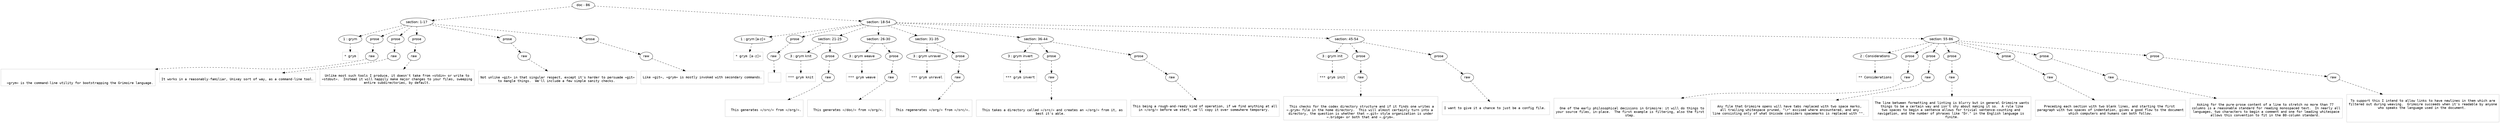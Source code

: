 digraph hierarchy {

node [fontname=Helvetica]
edge [style=dashed]

doc_0 [label="doc - 86"]


doc_0 -> { section_1 section_2}
{rank=same; section_1 section_2}

section_1 [label="section: 1-17"]

section_2 [label="section: 18-54"]


section_1 -> { header_3 prose_4 prose_5 prose_6 prose_7 prose_8}
{rank=same; header_3 prose_4 prose_5 prose_6 prose_7 prose_8}

header_3 [label="1 : grym"]

prose_4 [label="prose"]

prose_5 [label="prose"]

prose_6 [label="prose"]

prose_7 [label="prose"]

prose_8 [label="prose"]


header_3 -> leaf_9
leaf_9  [color=Gray,shape=rectangle,fontname=Inconsolata,label="* grym"]
prose_4 -> { raw_10}
{rank=same; raw_10}

raw_10 [label="raw"]


raw_10 -> leaf_11
leaf_11  [color=Gray,shape=rectangle,fontname=Inconsolata,label="


  =grym= is the command-line utility for bootstrapping the Grimoire language.
"]
prose_5 -> { raw_12}
{rank=same; raw_12}

raw_12 [label="raw"]


raw_12 -> leaf_13
leaf_13  [color=Gray,shape=rectangle,fontname=Inconsolata,label="
It works in a reasonably-familiar, Unixey sort of way, as a command-line tool.
"]
prose_6 -> { raw_14}
{rank=same; raw_14}

raw_14 [label="raw"]


raw_14 -> leaf_15
leaf_15  [color=Gray,shape=rectangle,fontname=Inconsolata,label="
Unlike most such tools I produce, it doesn't take from =stdin= or write to
=stdout=.  Instead it will happily make major changes to your files, sweeping
entire subdirectories, by default.
"]
prose_7 -> { raw_16}
{rank=same; raw_16}

raw_16 [label="raw"]


raw_16 -> leaf_17
leaf_17  [color=Gray,shape=rectangle,fontname=Inconsolata,label="
Not unlike =git= in that singular respect, except it's harder to persuade =git=
to mangle things.  We'll include a few simple sanity checks. 
"]
prose_8 -> { raw_18}
{rank=same; raw_18}

raw_18 [label="raw"]


raw_18 -> leaf_19
leaf_19  [color=Gray,shape=rectangle,fontname=Inconsolata,label="
Like =git=, =grym= is mostly invoked with secondary commands.

"]
section_2 -> { header_20 prose_21 section_22 section_23 section_24 section_25 section_26 section_27}
{rank=same; header_20 prose_21 section_22 section_23 section_24 section_25 section_26 section_27}

header_20 [label="1 : grym [a-z]+"]

prose_21 [label="prose"]

section_22 [label="section: 21-25"]

section_23 [label="section: 26-30"]

section_24 [label="section: 31-35"]

section_25 [label="section: 36-44"]

section_26 [label="section: 45-54"]

section_27 [label="section: 55-86"]


header_20 -> leaf_28
leaf_28  [color=Gray,shape=rectangle,fontname=Inconsolata,label="* grym [a-z]+"]
prose_21 -> { raw_29}
{rank=same; raw_29}

raw_29 [label="raw"]


raw_29 -> leaf_30
leaf_30  [color=Gray,shape=rectangle,fontname=Inconsolata,label="

"]
section_22 -> { header_31 prose_32}
{rank=same; header_31 prose_32}

header_31 [label="3 : grym knit"]

prose_32 [label="prose"]


header_31 -> leaf_33
leaf_33  [color=Gray,shape=rectangle,fontname=Inconsolata,label="*** grym knit"]
prose_32 -> { raw_34}
{rank=same; raw_34}

raw_34 [label="raw"]


raw_34 -> leaf_35
leaf_35  [color=Gray,shape=rectangle,fontname=Inconsolata,label="

  This generates =/src/= from =/org/=.

"]
section_23 -> { header_36 prose_37}
{rank=same; header_36 prose_37}

header_36 [label="3 : grym weave"]

prose_37 [label="prose"]


header_36 -> leaf_38
leaf_38  [color=Gray,shape=rectangle,fontname=Inconsolata,label="*** grym weave"]
prose_37 -> { raw_39}
{rank=same; raw_39}

raw_39 [label="raw"]


raw_39 -> leaf_40
leaf_40  [color=Gray,shape=rectangle,fontname=Inconsolata,label="

  This generates =/doc/= from =/org/=.

"]
section_24 -> { header_41 prose_42}
{rank=same; header_41 prose_42}

header_41 [label="3 : grym unravel"]

prose_42 [label="prose"]


header_41 -> leaf_43
leaf_43  [color=Gray,shape=rectangle,fontname=Inconsolata,label="*** grym unravel"]
prose_42 -> { raw_44}
{rank=same; raw_44}

raw_44 [label="raw"]


raw_44 -> leaf_45
leaf_45  [color=Gray,shape=rectangle,fontname=Inconsolata,label="

  This regenerates =/org/= from =/src/=.

"]
section_25 -> { header_46 prose_47 prose_48}
{rank=same; header_46 prose_47 prose_48}

header_46 [label="3 : grym invert"]

prose_47 [label="prose"]

prose_48 [label="prose"]


header_46 -> leaf_49
leaf_49  [color=Gray,shape=rectangle,fontname=Inconsolata,label="*** grym invert"]
prose_47 -> { raw_50}
{rank=same; raw_50}

raw_50 [label="raw"]


raw_50 -> leaf_51
leaf_51  [color=Gray,shape=rectangle,fontname=Inconsolata,label="

  This takes a directory called =/src/= and creates an =/org/= from it, as 
best it's able. 
"]
prose_48 -> { raw_52}
{rank=same; raw_52}

raw_52 [label="raw"]


raw_52 -> leaf_53
leaf_53  [color=Gray,shape=rectangle,fontname=Inconsolata,label="
This being a rough-and-ready kind of operation, if we find anything at all
in =/org/= before we start, we'll copy it over somewhere temporary. 

"]
section_26 -> { header_54 prose_55 prose_56}
{rank=same; header_54 prose_55 prose_56}

header_54 [label="3 : grym init"]

prose_55 [label="prose"]

prose_56 [label="prose"]


header_54 -> leaf_57
leaf_57  [color=Gray,shape=rectangle,fontname=Inconsolata,label="*** grym init"]
prose_55 -> { raw_58}
{rank=same; raw_58}

raw_58 [label="raw"]


raw_58 -> leaf_59
leaf_59  [color=Gray,shape=rectangle,fontname=Inconsolata,label="

  This checks for the codex directory structure and if it finds one writes a 
=.grym= file in the home directory.  This will almost certainly turn into a 
directory, the question is whether that =.git= style organization is under
=.bridge= or both that and =.grym=.
"]
prose_56 -> { raw_60}
{rank=same; raw_60}

raw_60 [label="raw"]


raw_60 -> leaf_61
leaf_61  [color=Gray,shape=rectangle,fontname=Inconsolata,label="
I want to give it a chance to just be a config file. 

"]
section_27 -> { header_62 prose_63 prose_64 prose_65 prose_66 prose_67 prose_68}
{rank=same; header_62 prose_63 prose_64 prose_65 prose_66 prose_67 prose_68}

header_62 [label="2 : Considerations"]

prose_63 [label="prose"]

prose_64 [label="prose"]

prose_65 [label="prose"]

prose_66 [label="prose"]

prose_67 [label="prose"]

prose_68 [label="prose"]


header_62 -> leaf_69
leaf_69  [color=Gray,shape=rectangle,fontname=Inconsolata,label="** Considerations"]
prose_63 -> { raw_70}
{rank=same; raw_70}

raw_70 [label="raw"]


raw_70 -> leaf_71
leaf_71  [color=Gray,shape=rectangle,fontname=Inconsolata,label="

  One of the early philosophical decisions in Grimoire: it will do things to
your source files, in-place.  The first example is filtering, also the first
step.
"]
prose_64 -> { raw_72}
{rank=same; raw_72}

raw_72 [label="raw"]


raw_72 -> leaf_73
leaf_73  [color=Gray,shape=rectangle,fontname=Inconsolata,label="
Any file that Grimoire opens will have tabs replaced with two space marks,
all trailing whitespace pruned, \"\\r\" excised where encountered, and any
line consisting only of what Unicode considers spacemarks is replaced with \"\". 
"]
prose_65 -> { raw_74}
{rank=same; raw_74}

raw_74 [label="raw"]


raw_74 -> leaf_75
leaf_75  [color=Gray,shape=rectangle,fontname=Inconsolata,label="
The line between formatting and linting is blurry but in general Grimoire wants
things to be a certain way and isn't shy about making it so.  A rule like
two spaces to begin a sentence allows for trivial sentence-counting and 
navigation, and the number of phrases like \"Dr.\" in the English language is 
finite.
"]
prose_66 -> { raw_76}
{rank=same; raw_76}

raw_76 [label="raw"]


raw_76 -> leaf_77
leaf_77  [color=Gray,shape=rectangle,fontname=Inconsolata,label="
Preceding each section with two blank lines, and starting the first 
paragraph with two spaces of indentation, gives a good flow to the document
which computers and humans can both follow.
"]
prose_67 -> { raw_78}
{rank=same; raw_78}

raw_78 [label="raw"]


raw_78 -> leaf_79
leaf_79  [color=Gray,shape=rectangle,fontname=Inconsolata,label="
Asking for the pure-prose content of a line to stretch no more than 77 
columns is a reasonable standard for reading monospaced text.  In nearly all
languages, two characters to begin a comment and one for leading whitespace
allows this convention to fit in the 80-column standard. 
"]
prose_68 -> { raw_80}
{rank=same; raw_80}

raw_80 [label="raw"]


raw_80 -> leaf_81
leaf_81  [color=Gray,shape=rectangle,fontname=Inconsolata,label="
To support this I intend to allow links to have newlines in them which are
filtered out during weaving.  Grimoire succeeds when it's readable by anyone
who speaks the language used in the document. 



"]

}
